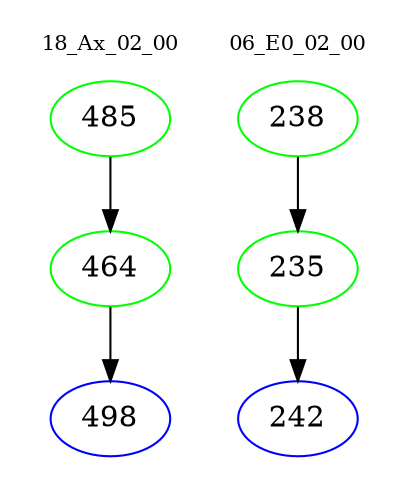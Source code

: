 digraph{
subgraph cluster_0 {
color = white
label = "18_Ax_02_00";
fontsize=10;
T0_485 [label="485", color="green"]
T0_485 -> T0_464 [color="black"]
T0_464 [label="464", color="green"]
T0_464 -> T0_498 [color="black"]
T0_498 [label="498", color="blue"]
}
subgraph cluster_1 {
color = white
label = "06_E0_02_00";
fontsize=10;
T1_238 [label="238", color="green"]
T1_238 -> T1_235 [color="black"]
T1_235 [label="235", color="green"]
T1_235 -> T1_242 [color="black"]
T1_242 [label="242", color="blue"]
}
}
